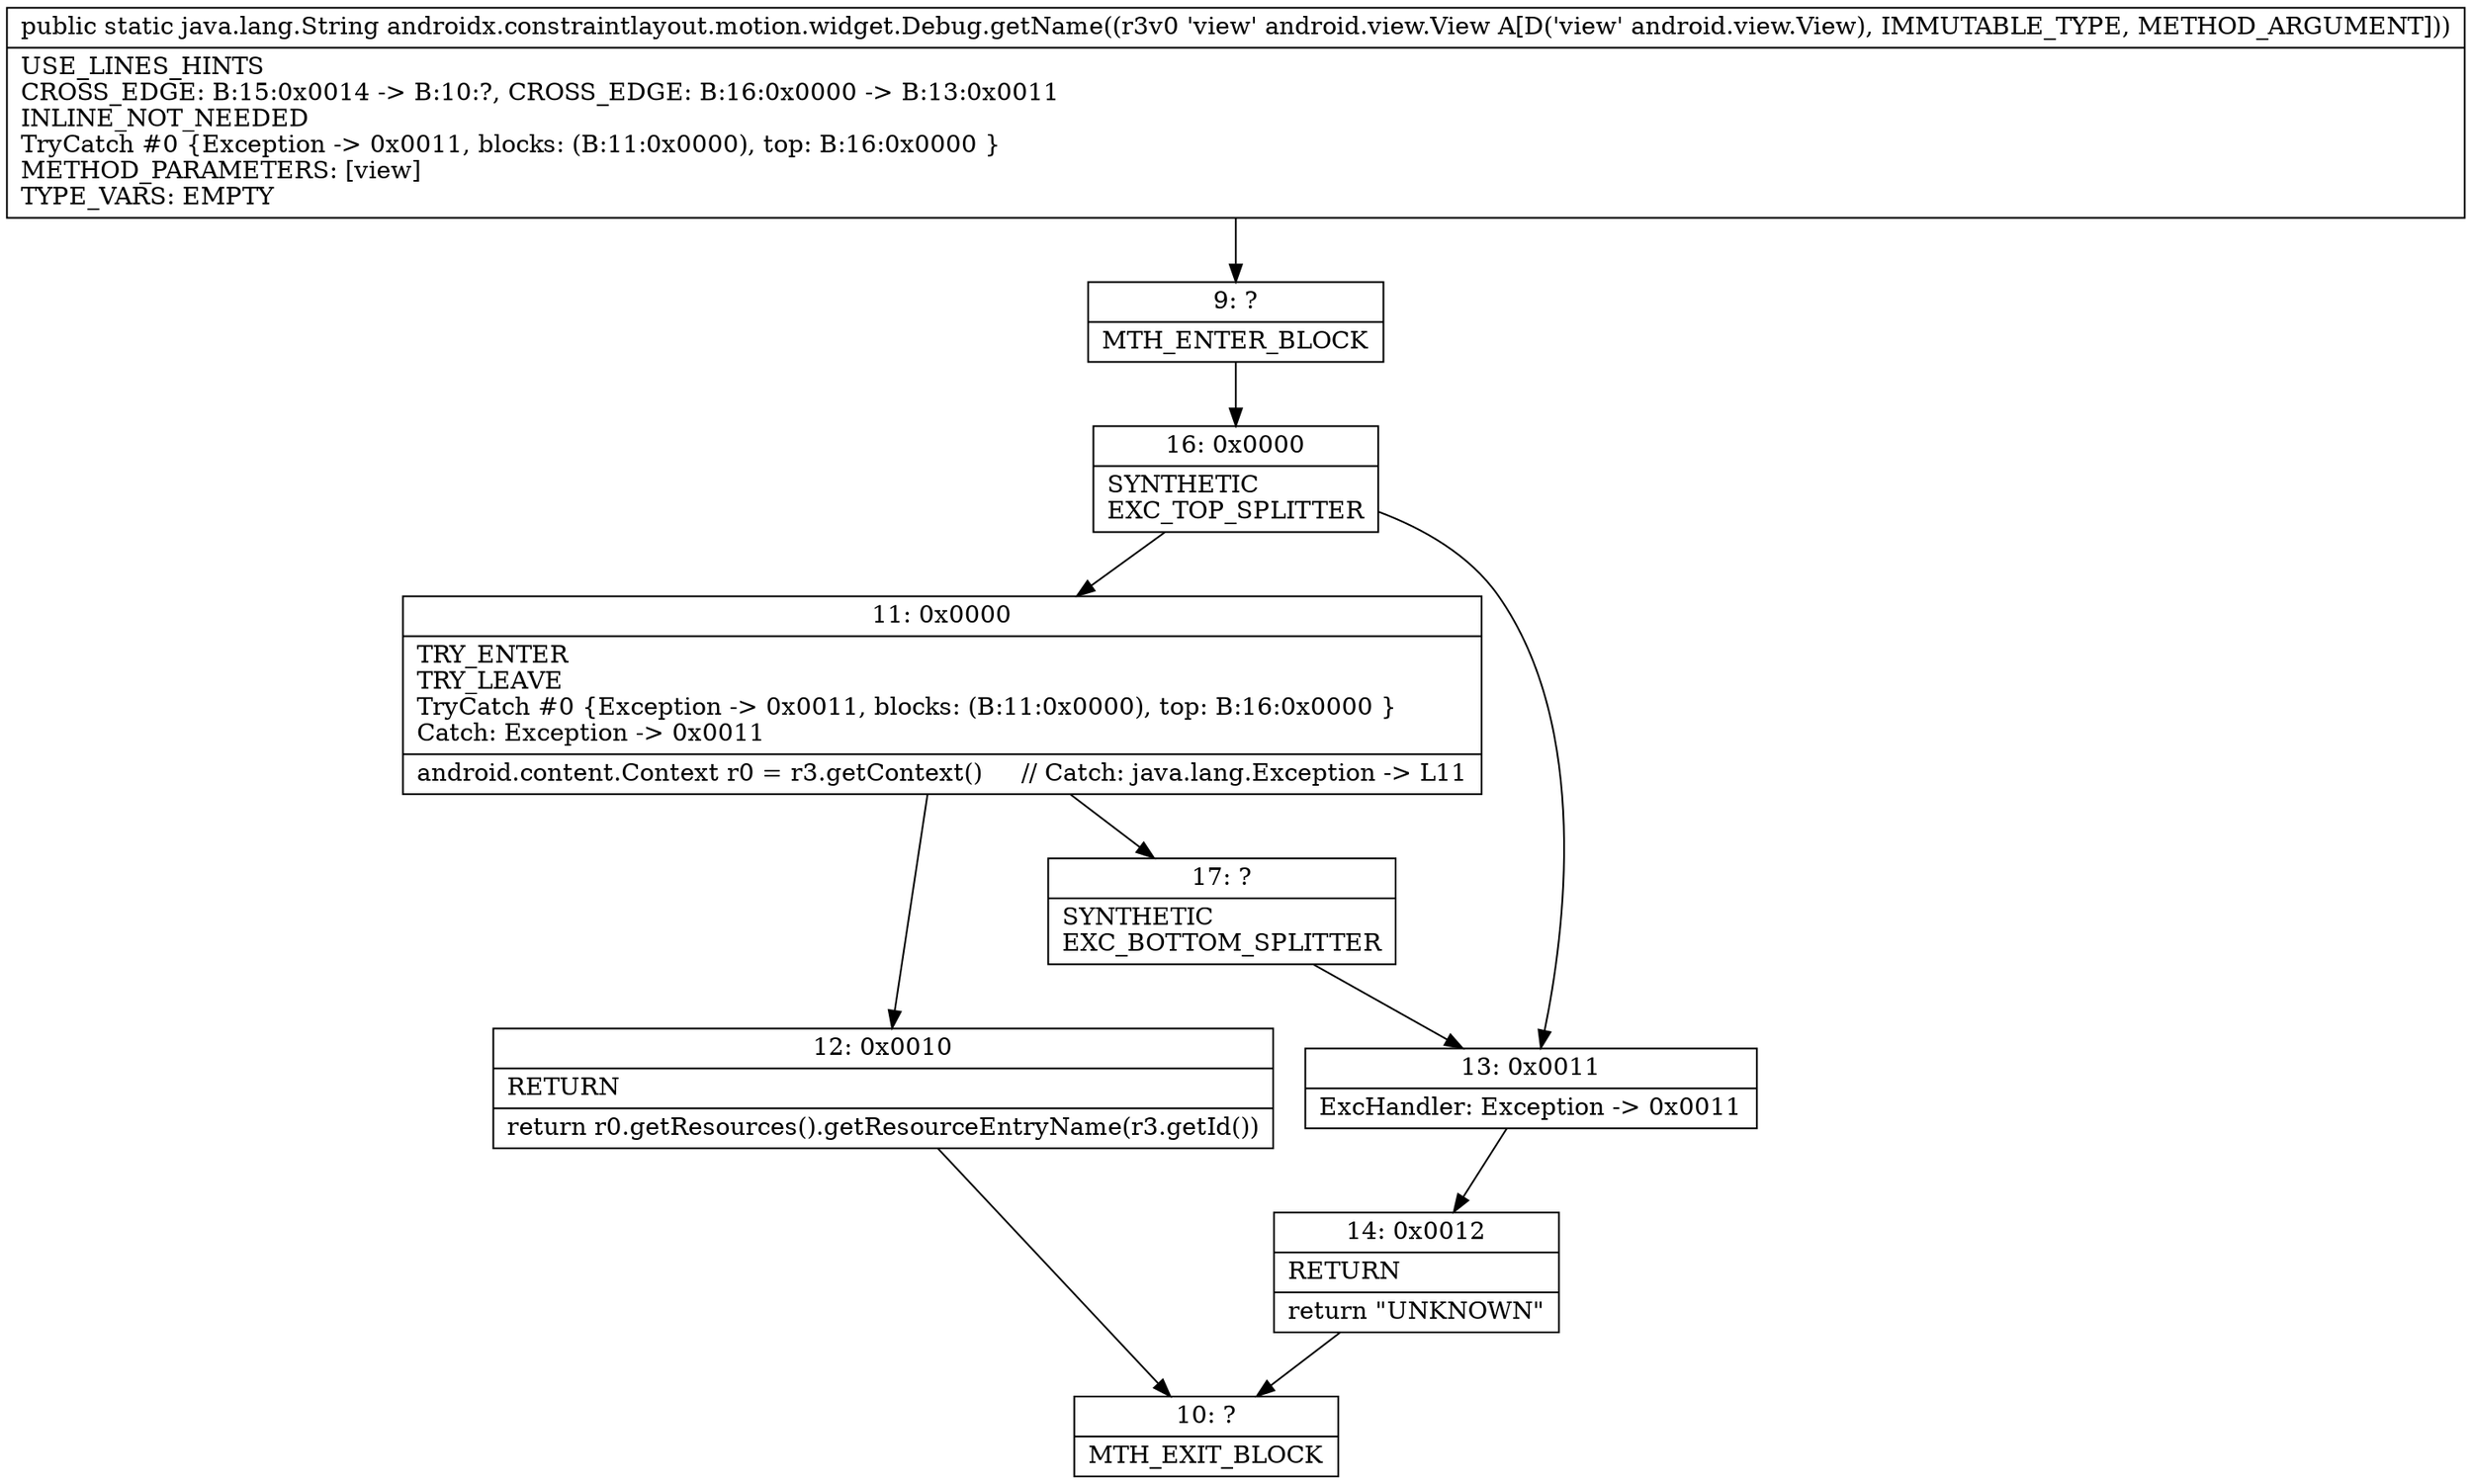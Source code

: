 digraph "CFG forandroidx.constraintlayout.motion.widget.Debug.getName(Landroid\/view\/View;)Ljava\/lang\/String;" {
Node_9 [shape=record,label="{9\:\ ?|MTH_ENTER_BLOCK\l}"];
Node_16 [shape=record,label="{16\:\ 0x0000|SYNTHETIC\lEXC_TOP_SPLITTER\l}"];
Node_11 [shape=record,label="{11\:\ 0x0000|TRY_ENTER\lTRY_LEAVE\lTryCatch #0 \{Exception \-\> 0x0011, blocks: (B:11:0x0000), top: B:16:0x0000 \}\lCatch: Exception \-\> 0x0011\l|android.content.Context r0 = r3.getContext()     \/\/ Catch: java.lang.Exception \-\> L11\l}"];
Node_12 [shape=record,label="{12\:\ 0x0010|RETURN\l|return r0.getResources().getResourceEntryName(r3.getId())\l}"];
Node_10 [shape=record,label="{10\:\ ?|MTH_EXIT_BLOCK\l}"];
Node_17 [shape=record,label="{17\:\ ?|SYNTHETIC\lEXC_BOTTOM_SPLITTER\l}"];
Node_13 [shape=record,label="{13\:\ 0x0011|ExcHandler: Exception \-\> 0x0011\l}"];
Node_14 [shape=record,label="{14\:\ 0x0012|RETURN\l|return \"UNKNOWN\"\l}"];
MethodNode[shape=record,label="{public static java.lang.String androidx.constraintlayout.motion.widget.Debug.getName((r3v0 'view' android.view.View A[D('view' android.view.View), IMMUTABLE_TYPE, METHOD_ARGUMENT]))  | USE_LINES_HINTS\lCROSS_EDGE: B:15:0x0014 \-\> B:10:?, CROSS_EDGE: B:16:0x0000 \-\> B:13:0x0011\lINLINE_NOT_NEEDED\lTryCatch #0 \{Exception \-\> 0x0011, blocks: (B:11:0x0000), top: B:16:0x0000 \}\lMETHOD_PARAMETERS: [view]\lTYPE_VARS: EMPTY\l}"];
MethodNode -> Node_9;Node_9 -> Node_16;
Node_16 -> Node_11;
Node_16 -> Node_13;
Node_11 -> Node_12;
Node_11 -> Node_17;
Node_12 -> Node_10;
Node_17 -> Node_13;
Node_13 -> Node_14;
Node_14 -> Node_10;
}


